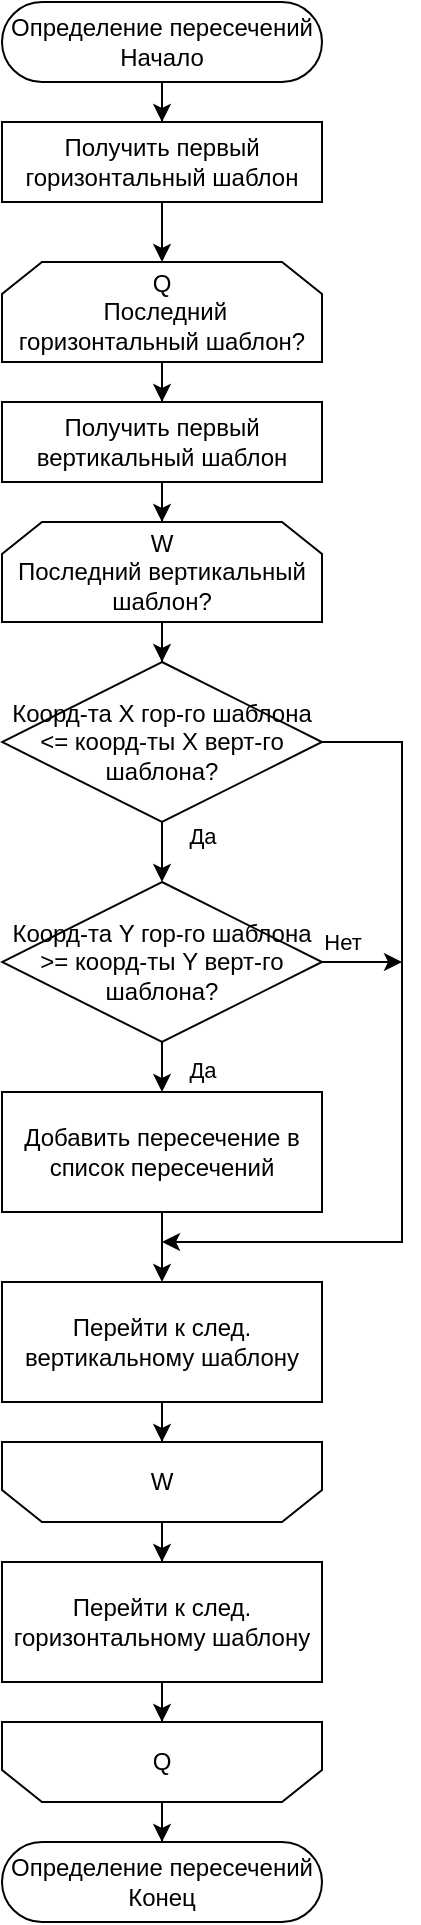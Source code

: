 <mxfile version="16.1.0" type="device"><diagram id="qTcXHmuQsIrmiCItla-x" name="Page-1"><mxGraphModel dx="1102" dy="614" grid="1" gridSize="10" guides="1" tooltips="1" connect="1" arrows="1" fold="1" page="1" pageScale="1" pageWidth="827" pageHeight="1169" math="0" shadow="0"><root><mxCell id="0"/><mxCell id="1" parent="0"/><mxCell id="o96dy514PaAUQgTiSFpm-6" value="" style="edgeStyle=orthogonalEdgeStyle;rounded=0;orthogonalLoop=1;jettySize=auto;html=1;" edge="1" parent="1" source="o96dy514PaAUQgTiSFpm-1" target="o96dy514PaAUQgTiSFpm-5"><mxGeometry relative="1" as="geometry"/></mxCell><mxCell id="o96dy514PaAUQgTiSFpm-1" value="Определение пересечений&lt;br&gt;Начало" style="rounded=1;whiteSpace=wrap;html=1;arcSize=50;" vertex="1" parent="1"><mxGeometry x="40" y="40" width="160" height="40" as="geometry"/></mxCell><mxCell id="o96dy514PaAUQgTiSFpm-11" value="" style="edgeStyle=orthogonalEdgeStyle;rounded=0;orthogonalLoop=1;jettySize=auto;html=1;" edge="1" parent="1" source="o96dy514PaAUQgTiSFpm-4" target="o96dy514PaAUQgTiSFpm-10"><mxGeometry relative="1" as="geometry"/></mxCell><mxCell id="o96dy514PaAUQgTiSFpm-4" value="Q&lt;br&gt;&amp;nbsp;Последний горизонтальный шаблон?" style="shape=loopLimit;whiteSpace=wrap;html=1;" vertex="1" parent="1"><mxGeometry x="40" y="170" width="160" height="50" as="geometry"/></mxCell><mxCell id="o96dy514PaAUQgTiSFpm-7" value="" style="edgeStyle=orthogonalEdgeStyle;rounded=0;orthogonalLoop=1;jettySize=auto;html=1;" edge="1" parent="1" source="o96dy514PaAUQgTiSFpm-5" target="o96dy514PaAUQgTiSFpm-4"><mxGeometry relative="1" as="geometry"/></mxCell><mxCell id="o96dy514PaAUQgTiSFpm-5" value="Получить первый горизонтальный шаблон" style="rounded=0;whiteSpace=wrap;html=1;" vertex="1" parent="1"><mxGeometry x="40" y="100" width="160" height="40" as="geometry"/></mxCell><mxCell id="o96dy514PaAUQgTiSFpm-13" value="" style="edgeStyle=orthogonalEdgeStyle;rounded=0;orthogonalLoop=1;jettySize=auto;html=1;" edge="1" parent="1" source="o96dy514PaAUQgTiSFpm-8" target="o96dy514PaAUQgTiSFpm-12"><mxGeometry relative="1" as="geometry"/></mxCell><mxCell id="o96dy514PaAUQgTiSFpm-8" value="W&lt;br&gt;Последний вертикальный шаблон?" style="shape=loopLimit;whiteSpace=wrap;html=1;" vertex="1" parent="1"><mxGeometry x="40" y="300" width="160" height="50" as="geometry"/></mxCell><mxCell id="o96dy514PaAUQgTiSFpm-9" value="" style="edgeStyle=orthogonalEdgeStyle;rounded=0;orthogonalLoop=1;jettySize=auto;html=1;" edge="1" parent="1" source="o96dy514PaAUQgTiSFpm-10" target="o96dy514PaAUQgTiSFpm-8"><mxGeometry relative="1" as="geometry"/></mxCell><mxCell id="o96dy514PaAUQgTiSFpm-10" value="Получить первый вертикальный шаблон" style="rounded=0;whiteSpace=wrap;html=1;" vertex="1" parent="1"><mxGeometry x="40" y="240" width="160" height="40" as="geometry"/></mxCell><mxCell id="o96dy514PaAUQgTiSFpm-15" value="Да" style="edgeStyle=orthogonalEdgeStyle;rounded=0;orthogonalLoop=1;jettySize=auto;html=1;" edge="1" parent="1" source="o96dy514PaAUQgTiSFpm-12" target="o96dy514PaAUQgTiSFpm-14"><mxGeometry x="-0.75" y="20" relative="1" as="geometry"><mxPoint as="offset"/></mxGeometry></mxCell><mxCell id="o96dy514PaAUQgTiSFpm-23" value="" style="edgeStyle=orthogonalEdgeStyle;rounded=0;orthogonalLoop=1;jettySize=auto;html=1;exitX=1;exitY=0.5;exitDx=0;exitDy=0;" edge="1" parent="1" source="o96dy514PaAUQgTiSFpm-12"><mxGeometry relative="1" as="geometry"><mxPoint x="120" y="660" as="targetPoint"/><Array as="points"><mxPoint x="240" y="410"/><mxPoint x="240" y="660"/></Array></mxGeometry></mxCell><mxCell id="o96dy514PaAUQgTiSFpm-12" value="Коорд-та X гор-го шаблона &amp;lt;= коорд-ты X верт-го шаблона?" style="rhombus;whiteSpace=wrap;html=1;" vertex="1" parent="1"><mxGeometry x="40" y="370" width="160" height="80" as="geometry"/></mxCell><mxCell id="o96dy514PaAUQgTiSFpm-17" value="Да" style="edgeStyle=orthogonalEdgeStyle;rounded=0;orthogonalLoop=1;jettySize=auto;html=1;" edge="1" parent="1" source="o96dy514PaAUQgTiSFpm-14" target="o96dy514PaAUQgTiSFpm-16"><mxGeometry x="-0.5" y="20" relative="1" as="geometry"><mxPoint as="offset"/></mxGeometry></mxCell><mxCell id="o96dy514PaAUQgTiSFpm-25" value="Нет" style="edgeStyle=orthogonalEdgeStyle;rounded=0;orthogonalLoop=1;jettySize=auto;html=1;" edge="1" parent="1" source="o96dy514PaAUQgTiSFpm-14"><mxGeometry x="-0.5" y="10" relative="1" as="geometry"><mxPoint x="240" y="520" as="targetPoint"/><mxPoint as="offset"/></mxGeometry></mxCell><mxCell id="o96dy514PaAUQgTiSFpm-14" value="Коорд-та Y гор-го шаблона &amp;gt;= коорд-ты Y верт-го шаблона?" style="rhombus;whiteSpace=wrap;html=1;" vertex="1" parent="1"><mxGeometry x="40" y="480" width="160" height="80" as="geometry"/></mxCell><mxCell id="o96dy514PaAUQgTiSFpm-19" value="" style="edgeStyle=orthogonalEdgeStyle;rounded=0;orthogonalLoop=1;jettySize=auto;html=1;" edge="1" parent="1" source="o96dy514PaAUQgTiSFpm-16" target="o96dy514PaAUQgTiSFpm-18"><mxGeometry relative="1" as="geometry"/></mxCell><mxCell id="o96dy514PaAUQgTiSFpm-16" value="Добавить пересечение в список пересечений" style="whiteSpace=wrap;html=1;" vertex="1" parent="1"><mxGeometry x="40" y="585" width="160" height="60" as="geometry"/></mxCell><mxCell id="o96dy514PaAUQgTiSFpm-21" value="" style="edgeStyle=orthogonalEdgeStyle;rounded=0;orthogonalLoop=1;jettySize=auto;html=1;" edge="1" parent="1" source="o96dy514PaAUQgTiSFpm-18" target="o96dy514PaAUQgTiSFpm-20"><mxGeometry relative="1" as="geometry"/></mxCell><mxCell id="o96dy514PaAUQgTiSFpm-18" value="Перейти к след. вертикальному шаблону" style="whiteSpace=wrap;html=1;" vertex="1" parent="1"><mxGeometry x="40" y="680" width="160" height="60" as="geometry"/></mxCell><mxCell id="o96dy514PaAUQgTiSFpm-27" value="" style="edgeStyle=orthogonalEdgeStyle;rounded=0;orthogonalLoop=1;jettySize=auto;html=1;" edge="1" parent="1" source="o96dy514PaAUQgTiSFpm-20" target="o96dy514PaAUQgTiSFpm-26"><mxGeometry relative="1" as="geometry"/></mxCell><mxCell id="o96dy514PaAUQgTiSFpm-20" value="W&lt;br&gt;" style="shape=loopLimit;whiteSpace=wrap;html=1;direction=west;" vertex="1" parent="1"><mxGeometry x="40" y="760" width="160" height="40" as="geometry"/></mxCell><mxCell id="o96dy514PaAUQgTiSFpm-31" value="" style="edgeStyle=orthogonalEdgeStyle;rounded=0;orthogonalLoop=1;jettySize=auto;html=1;" edge="1" parent="1" source="o96dy514PaAUQgTiSFpm-26" target="o96dy514PaAUQgTiSFpm-30"><mxGeometry relative="1" as="geometry"/></mxCell><mxCell id="o96dy514PaAUQgTiSFpm-26" value="Перейти к след. горизонтальному шаблону" style="whiteSpace=wrap;html=1;" vertex="1" parent="1"><mxGeometry x="40" y="820" width="160" height="60" as="geometry"/></mxCell><mxCell id="o96dy514PaAUQgTiSFpm-33" value="" style="edgeStyle=orthogonalEdgeStyle;rounded=0;orthogonalLoop=1;jettySize=auto;html=1;" edge="1" parent="1" source="o96dy514PaAUQgTiSFpm-30" target="o96dy514PaAUQgTiSFpm-32"><mxGeometry relative="1" as="geometry"/></mxCell><mxCell id="o96dy514PaAUQgTiSFpm-30" value="Q" style="shape=loopLimit;whiteSpace=wrap;html=1;direction=west;" vertex="1" parent="1"><mxGeometry x="40" y="900" width="160" height="40" as="geometry"/></mxCell><mxCell id="o96dy514PaAUQgTiSFpm-32" value="Определение пересечений&lt;br&gt;Конец" style="rounded=1;whiteSpace=wrap;html=1;arcSize=50;" vertex="1" parent="1"><mxGeometry x="40" y="960" width="160" height="40" as="geometry"/></mxCell></root></mxGraphModel></diagram></mxfile>